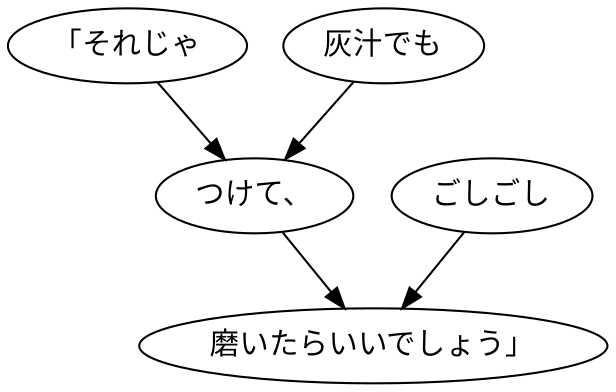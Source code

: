 digraph graph7718 {
	node0 [label="「それじゃ"];
	node1 [label="灰汁でも"];
	node2 [label="つけて、"];
	node3 [label="ごしごし"];
	node4 [label="磨いたらいいでしょう」"];
	node0 -> node2;
	node1 -> node2;
	node2 -> node4;
	node3 -> node4;
}

